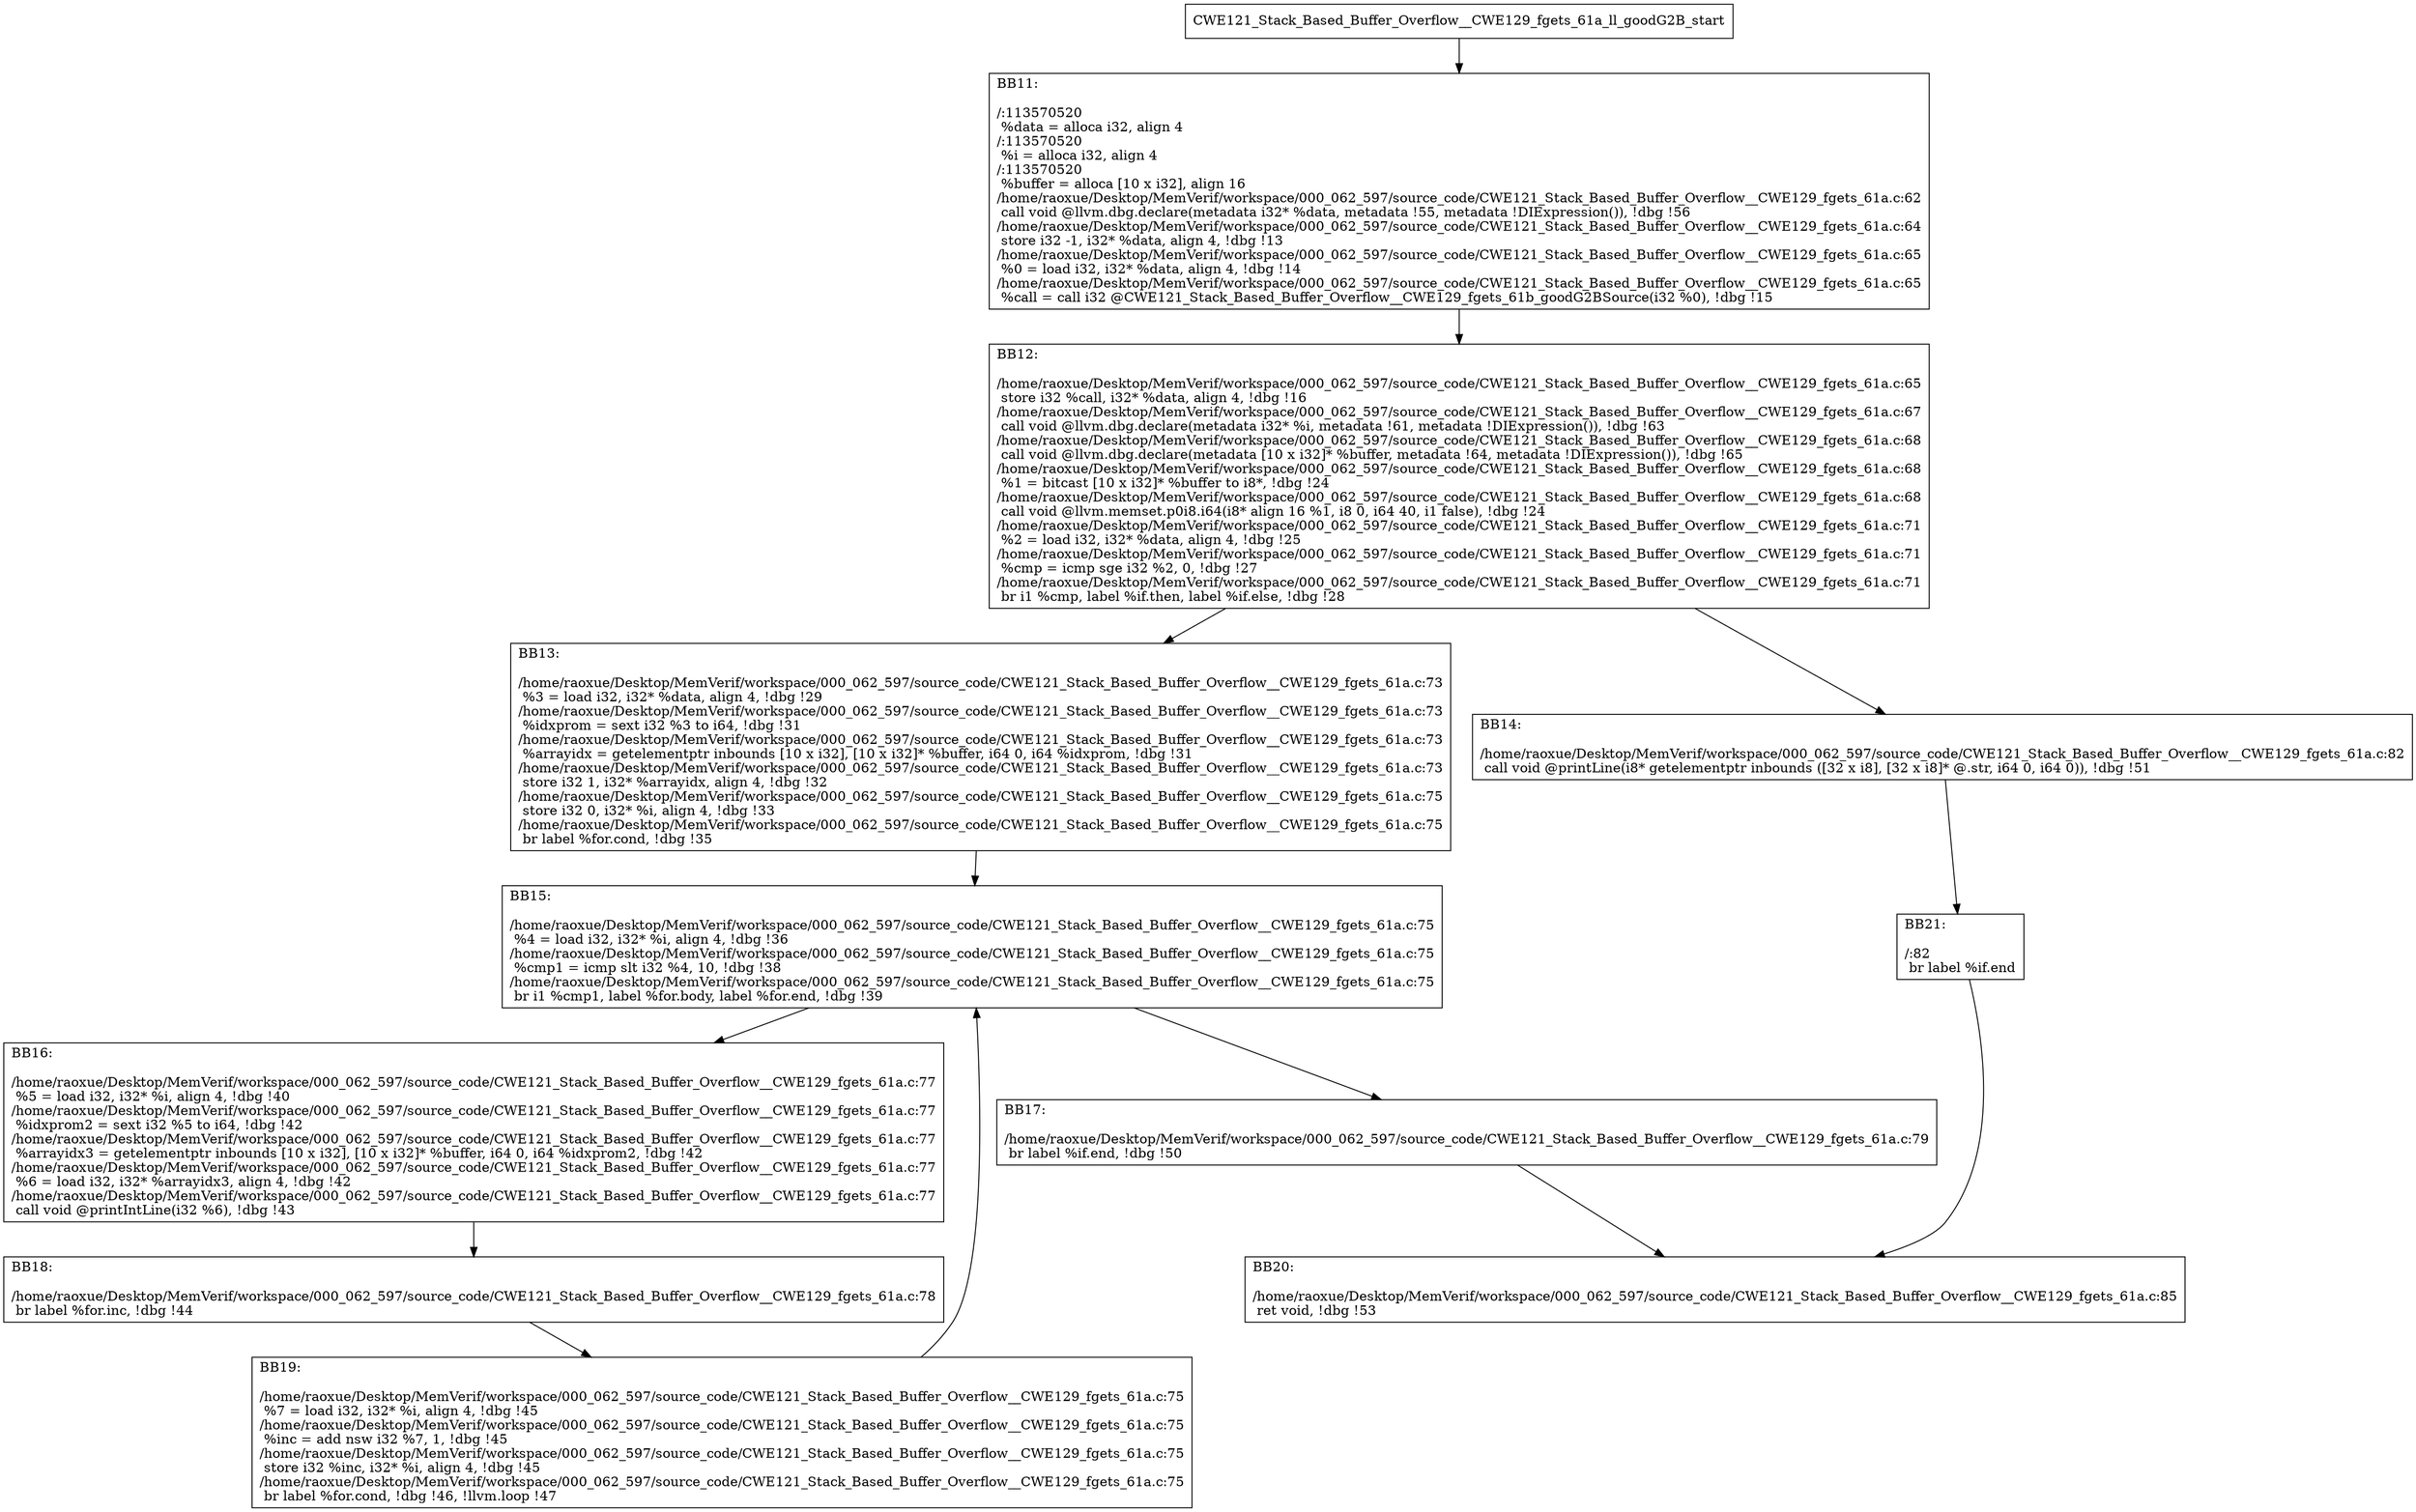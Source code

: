 digraph "CFG for'CWE121_Stack_Based_Buffer_Overflow__CWE129_fgets_61a_ll_goodG2B' function" {
	BBCWE121_Stack_Based_Buffer_Overflow__CWE129_fgets_61a_ll_goodG2B_start[shape=record,label="{CWE121_Stack_Based_Buffer_Overflow__CWE129_fgets_61a_ll_goodG2B_start}"];
	BBCWE121_Stack_Based_Buffer_Overflow__CWE129_fgets_61a_ll_goodG2B_start-> CWE121_Stack_Based_Buffer_Overflow__CWE129_fgets_61a_ll_goodG2BBB11;
	CWE121_Stack_Based_Buffer_Overflow__CWE129_fgets_61a_ll_goodG2BBB11 [shape=record, label="{BB11:\l\l/:113570520\l
  %data = alloca i32, align 4\l
/:113570520\l
  %i = alloca i32, align 4\l
/:113570520\l
  %buffer = alloca [10 x i32], align 16\l
/home/raoxue/Desktop/MemVerif/workspace/000_062_597/source_code/CWE121_Stack_Based_Buffer_Overflow__CWE129_fgets_61a.c:62\l
  call void @llvm.dbg.declare(metadata i32* %data, metadata !55, metadata !DIExpression()), !dbg !56\l
/home/raoxue/Desktop/MemVerif/workspace/000_062_597/source_code/CWE121_Stack_Based_Buffer_Overflow__CWE129_fgets_61a.c:64\l
  store i32 -1, i32* %data, align 4, !dbg !13\l
/home/raoxue/Desktop/MemVerif/workspace/000_062_597/source_code/CWE121_Stack_Based_Buffer_Overflow__CWE129_fgets_61a.c:65\l
  %0 = load i32, i32* %data, align 4, !dbg !14\l
/home/raoxue/Desktop/MemVerif/workspace/000_062_597/source_code/CWE121_Stack_Based_Buffer_Overflow__CWE129_fgets_61a.c:65\l
  %call = call i32 @CWE121_Stack_Based_Buffer_Overflow__CWE129_fgets_61b_goodG2BSource(i32 %0), !dbg !15\l
}"];
	CWE121_Stack_Based_Buffer_Overflow__CWE129_fgets_61a_ll_goodG2BBB11-> CWE121_Stack_Based_Buffer_Overflow__CWE129_fgets_61a_ll_goodG2BBB12;
	CWE121_Stack_Based_Buffer_Overflow__CWE129_fgets_61a_ll_goodG2BBB12 [shape=record, label="{BB12:\l\l/home/raoxue/Desktop/MemVerif/workspace/000_062_597/source_code/CWE121_Stack_Based_Buffer_Overflow__CWE129_fgets_61a.c:65\l
  store i32 %call, i32* %data, align 4, !dbg !16\l
/home/raoxue/Desktop/MemVerif/workspace/000_062_597/source_code/CWE121_Stack_Based_Buffer_Overflow__CWE129_fgets_61a.c:67\l
  call void @llvm.dbg.declare(metadata i32* %i, metadata !61, metadata !DIExpression()), !dbg !63\l
/home/raoxue/Desktop/MemVerif/workspace/000_062_597/source_code/CWE121_Stack_Based_Buffer_Overflow__CWE129_fgets_61a.c:68\l
  call void @llvm.dbg.declare(metadata [10 x i32]* %buffer, metadata !64, metadata !DIExpression()), !dbg !65\l
/home/raoxue/Desktop/MemVerif/workspace/000_062_597/source_code/CWE121_Stack_Based_Buffer_Overflow__CWE129_fgets_61a.c:68\l
  %1 = bitcast [10 x i32]* %buffer to i8*, !dbg !24\l
/home/raoxue/Desktop/MemVerif/workspace/000_062_597/source_code/CWE121_Stack_Based_Buffer_Overflow__CWE129_fgets_61a.c:68\l
  call void @llvm.memset.p0i8.i64(i8* align 16 %1, i8 0, i64 40, i1 false), !dbg !24\l
/home/raoxue/Desktop/MemVerif/workspace/000_062_597/source_code/CWE121_Stack_Based_Buffer_Overflow__CWE129_fgets_61a.c:71\l
  %2 = load i32, i32* %data, align 4, !dbg !25\l
/home/raoxue/Desktop/MemVerif/workspace/000_062_597/source_code/CWE121_Stack_Based_Buffer_Overflow__CWE129_fgets_61a.c:71\l
  %cmp = icmp sge i32 %2, 0, !dbg !27\l
/home/raoxue/Desktop/MemVerif/workspace/000_062_597/source_code/CWE121_Stack_Based_Buffer_Overflow__CWE129_fgets_61a.c:71\l
  br i1 %cmp, label %if.then, label %if.else, !dbg !28\l
}"];
	CWE121_Stack_Based_Buffer_Overflow__CWE129_fgets_61a_ll_goodG2BBB12-> CWE121_Stack_Based_Buffer_Overflow__CWE129_fgets_61a_ll_goodG2BBB13;
	CWE121_Stack_Based_Buffer_Overflow__CWE129_fgets_61a_ll_goodG2BBB12-> CWE121_Stack_Based_Buffer_Overflow__CWE129_fgets_61a_ll_goodG2BBB14;
	CWE121_Stack_Based_Buffer_Overflow__CWE129_fgets_61a_ll_goodG2BBB13 [shape=record, label="{BB13:\l\l/home/raoxue/Desktop/MemVerif/workspace/000_062_597/source_code/CWE121_Stack_Based_Buffer_Overflow__CWE129_fgets_61a.c:73\l
  %3 = load i32, i32* %data, align 4, !dbg !29\l
/home/raoxue/Desktop/MemVerif/workspace/000_062_597/source_code/CWE121_Stack_Based_Buffer_Overflow__CWE129_fgets_61a.c:73\l
  %idxprom = sext i32 %3 to i64, !dbg !31\l
/home/raoxue/Desktop/MemVerif/workspace/000_062_597/source_code/CWE121_Stack_Based_Buffer_Overflow__CWE129_fgets_61a.c:73\l
  %arrayidx = getelementptr inbounds [10 x i32], [10 x i32]* %buffer, i64 0, i64 %idxprom, !dbg !31\l
/home/raoxue/Desktop/MemVerif/workspace/000_062_597/source_code/CWE121_Stack_Based_Buffer_Overflow__CWE129_fgets_61a.c:73\l
  store i32 1, i32* %arrayidx, align 4, !dbg !32\l
/home/raoxue/Desktop/MemVerif/workspace/000_062_597/source_code/CWE121_Stack_Based_Buffer_Overflow__CWE129_fgets_61a.c:75\l
  store i32 0, i32* %i, align 4, !dbg !33\l
/home/raoxue/Desktop/MemVerif/workspace/000_062_597/source_code/CWE121_Stack_Based_Buffer_Overflow__CWE129_fgets_61a.c:75\l
  br label %for.cond, !dbg !35\l
}"];
	CWE121_Stack_Based_Buffer_Overflow__CWE129_fgets_61a_ll_goodG2BBB13-> CWE121_Stack_Based_Buffer_Overflow__CWE129_fgets_61a_ll_goodG2BBB15;
	CWE121_Stack_Based_Buffer_Overflow__CWE129_fgets_61a_ll_goodG2BBB15 [shape=record, label="{BB15:\l\l/home/raoxue/Desktop/MemVerif/workspace/000_062_597/source_code/CWE121_Stack_Based_Buffer_Overflow__CWE129_fgets_61a.c:75\l
  %4 = load i32, i32* %i, align 4, !dbg !36\l
/home/raoxue/Desktop/MemVerif/workspace/000_062_597/source_code/CWE121_Stack_Based_Buffer_Overflow__CWE129_fgets_61a.c:75\l
  %cmp1 = icmp slt i32 %4, 10, !dbg !38\l
/home/raoxue/Desktop/MemVerif/workspace/000_062_597/source_code/CWE121_Stack_Based_Buffer_Overflow__CWE129_fgets_61a.c:75\l
  br i1 %cmp1, label %for.body, label %for.end, !dbg !39\l
}"];
	CWE121_Stack_Based_Buffer_Overflow__CWE129_fgets_61a_ll_goodG2BBB15-> CWE121_Stack_Based_Buffer_Overflow__CWE129_fgets_61a_ll_goodG2BBB16;
	CWE121_Stack_Based_Buffer_Overflow__CWE129_fgets_61a_ll_goodG2BBB15-> CWE121_Stack_Based_Buffer_Overflow__CWE129_fgets_61a_ll_goodG2BBB17;
	CWE121_Stack_Based_Buffer_Overflow__CWE129_fgets_61a_ll_goodG2BBB16 [shape=record, label="{BB16:\l\l/home/raoxue/Desktop/MemVerif/workspace/000_062_597/source_code/CWE121_Stack_Based_Buffer_Overflow__CWE129_fgets_61a.c:77\l
  %5 = load i32, i32* %i, align 4, !dbg !40\l
/home/raoxue/Desktop/MemVerif/workspace/000_062_597/source_code/CWE121_Stack_Based_Buffer_Overflow__CWE129_fgets_61a.c:77\l
  %idxprom2 = sext i32 %5 to i64, !dbg !42\l
/home/raoxue/Desktop/MemVerif/workspace/000_062_597/source_code/CWE121_Stack_Based_Buffer_Overflow__CWE129_fgets_61a.c:77\l
  %arrayidx3 = getelementptr inbounds [10 x i32], [10 x i32]* %buffer, i64 0, i64 %idxprom2, !dbg !42\l
/home/raoxue/Desktop/MemVerif/workspace/000_062_597/source_code/CWE121_Stack_Based_Buffer_Overflow__CWE129_fgets_61a.c:77\l
  %6 = load i32, i32* %arrayidx3, align 4, !dbg !42\l
/home/raoxue/Desktop/MemVerif/workspace/000_062_597/source_code/CWE121_Stack_Based_Buffer_Overflow__CWE129_fgets_61a.c:77\l
  call void @printIntLine(i32 %6), !dbg !43\l
}"];
	CWE121_Stack_Based_Buffer_Overflow__CWE129_fgets_61a_ll_goodG2BBB16-> CWE121_Stack_Based_Buffer_Overflow__CWE129_fgets_61a_ll_goodG2BBB18;
	CWE121_Stack_Based_Buffer_Overflow__CWE129_fgets_61a_ll_goodG2BBB18 [shape=record, label="{BB18:\l\l/home/raoxue/Desktop/MemVerif/workspace/000_062_597/source_code/CWE121_Stack_Based_Buffer_Overflow__CWE129_fgets_61a.c:78\l
  br label %for.inc, !dbg !44\l
}"];
	CWE121_Stack_Based_Buffer_Overflow__CWE129_fgets_61a_ll_goodG2BBB18-> CWE121_Stack_Based_Buffer_Overflow__CWE129_fgets_61a_ll_goodG2BBB19;
	CWE121_Stack_Based_Buffer_Overflow__CWE129_fgets_61a_ll_goodG2BBB19 [shape=record, label="{BB19:\l\l/home/raoxue/Desktop/MemVerif/workspace/000_062_597/source_code/CWE121_Stack_Based_Buffer_Overflow__CWE129_fgets_61a.c:75\l
  %7 = load i32, i32* %i, align 4, !dbg !45\l
/home/raoxue/Desktop/MemVerif/workspace/000_062_597/source_code/CWE121_Stack_Based_Buffer_Overflow__CWE129_fgets_61a.c:75\l
  %inc = add nsw i32 %7, 1, !dbg !45\l
/home/raoxue/Desktop/MemVerif/workspace/000_062_597/source_code/CWE121_Stack_Based_Buffer_Overflow__CWE129_fgets_61a.c:75\l
  store i32 %inc, i32* %i, align 4, !dbg !45\l
/home/raoxue/Desktop/MemVerif/workspace/000_062_597/source_code/CWE121_Stack_Based_Buffer_Overflow__CWE129_fgets_61a.c:75\l
  br label %for.cond, !dbg !46, !llvm.loop !47\l
}"];
	CWE121_Stack_Based_Buffer_Overflow__CWE129_fgets_61a_ll_goodG2BBB19-> CWE121_Stack_Based_Buffer_Overflow__CWE129_fgets_61a_ll_goodG2BBB15;
	CWE121_Stack_Based_Buffer_Overflow__CWE129_fgets_61a_ll_goodG2BBB17 [shape=record, label="{BB17:\l\l/home/raoxue/Desktop/MemVerif/workspace/000_062_597/source_code/CWE121_Stack_Based_Buffer_Overflow__CWE129_fgets_61a.c:79\l
  br label %if.end, !dbg !50\l
}"];
	CWE121_Stack_Based_Buffer_Overflow__CWE129_fgets_61a_ll_goodG2BBB17-> CWE121_Stack_Based_Buffer_Overflow__CWE129_fgets_61a_ll_goodG2BBB20;
	CWE121_Stack_Based_Buffer_Overflow__CWE129_fgets_61a_ll_goodG2BBB14 [shape=record, label="{BB14:\l\l/home/raoxue/Desktop/MemVerif/workspace/000_062_597/source_code/CWE121_Stack_Based_Buffer_Overflow__CWE129_fgets_61a.c:82\l
  call void @printLine(i8* getelementptr inbounds ([32 x i8], [32 x i8]* @.str, i64 0, i64 0)), !dbg !51\l
}"];
	CWE121_Stack_Based_Buffer_Overflow__CWE129_fgets_61a_ll_goodG2BBB14-> CWE121_Stack_Based_Buffer_Overflow__CWE129_fgets_61a_ll_goodG2BBB21;
	CWE121_Stack_Based_Buffer_Overflow__CWE129_fgets_61a_ll_goodG2BBB21 [shape=record, label="{BB21:\l\l/:82\l
  br label %if.end\l
}"];
	CWE121_Stack_Based_Buffer_Overflow__CWE129_fgets_61a_ll_goodG2BBB21-> CWE121_Stack_Based_Buffer_Overflow__CWE129_fgets_61a_ll_goodG2BBB20;
	CWE121_Stack_Based_Buffer_Overflow__CWE129_fgets_61a_ll_goodG2BBB20 [shape=record, label="{BB20:\l\l/home/raoxue/Desktop/MemVerif/workspace/000_062_597/source_code/CWE121_Stack_Based_Buffer_Overflow__CWE129_fgets_61a.c:85\l
  ret void, !dbg !53\l
}"];
}
